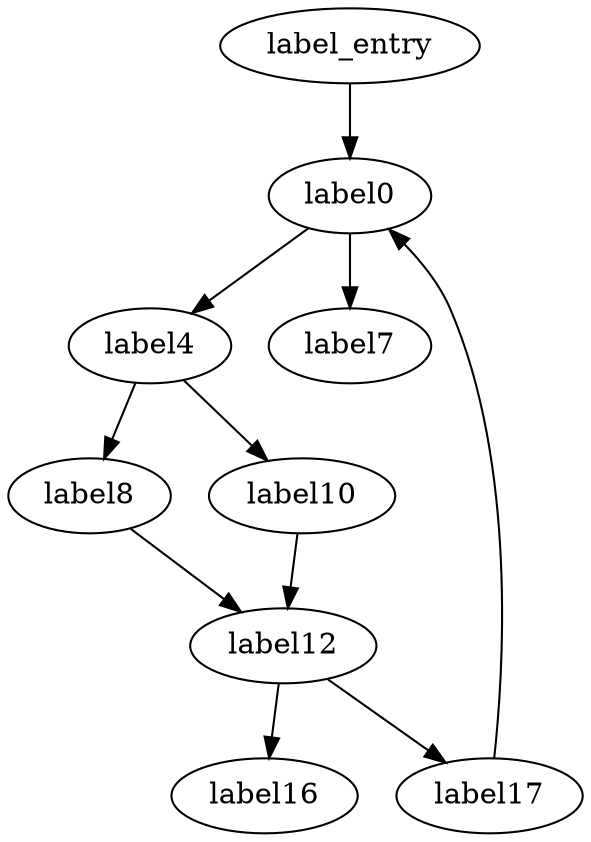 digraph G {
	label_entry->label0;
	label0->label4;
	label0->label7;
	label4->label8;
	label4->label10;
	label8->label12;
	label10->label12;
	label12->label16;
	label12->label17;
	label17->label0;
}
